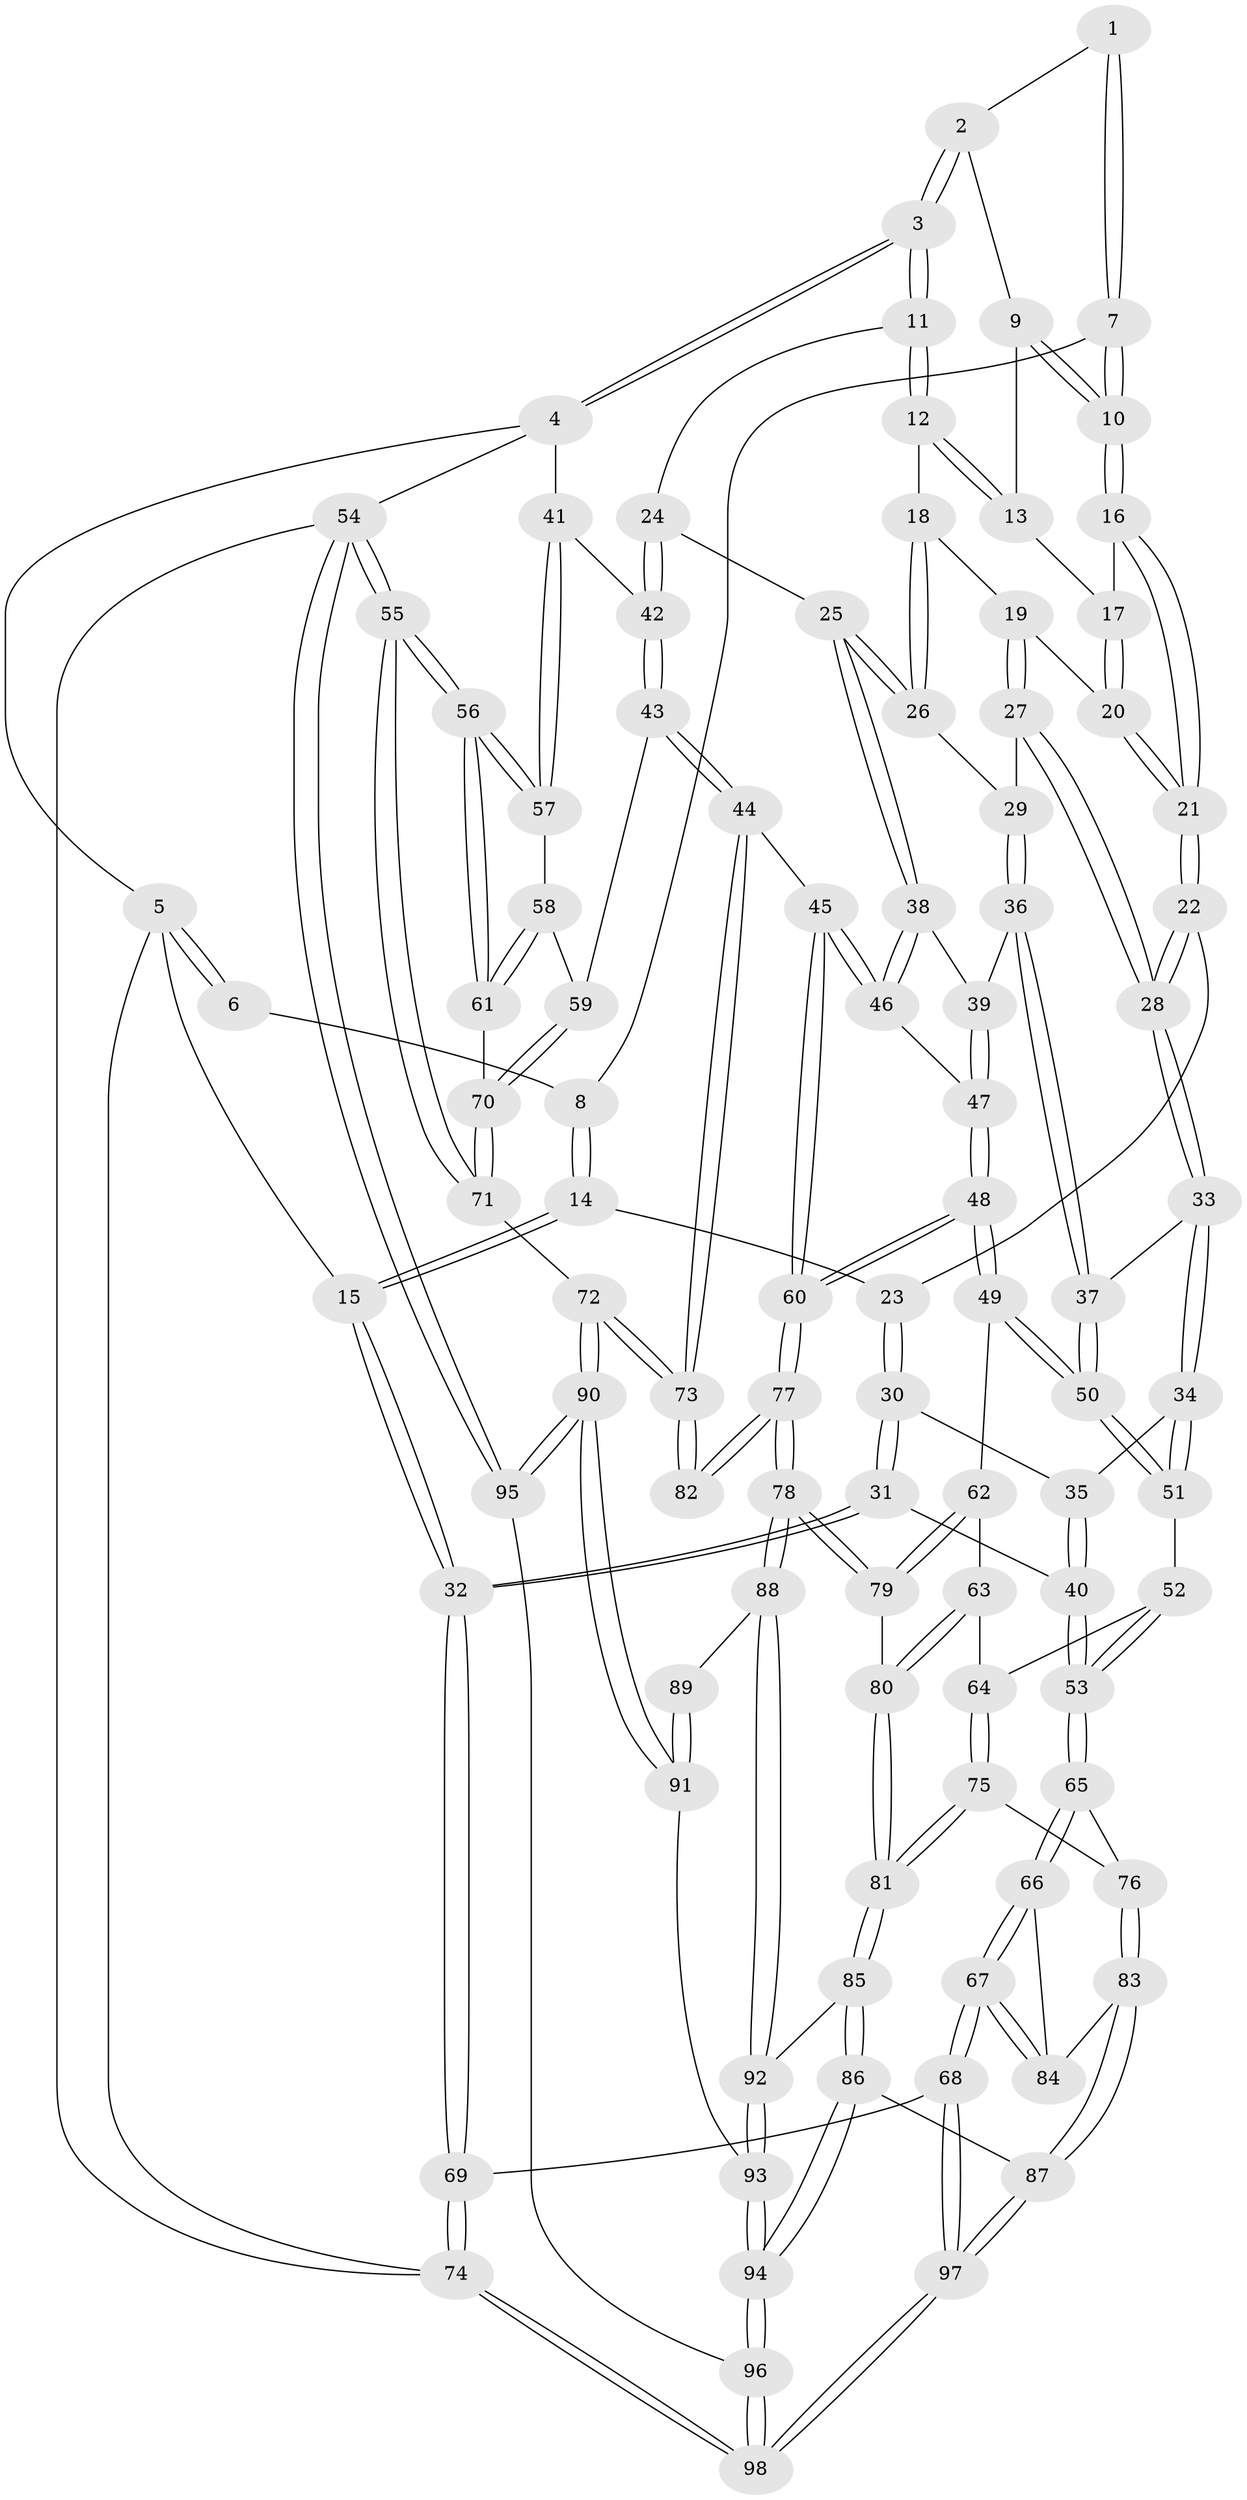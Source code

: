 // coarse degree distribution, {4: 0.47368421052631576, 5: 0.3333333333333333, 7: 0.017543859649122806, 2: 0.03508771929824561, 6: 0.07017543859649122, 3: 0.07017543859649122}
// Generated by graph-tools (version 1.1) at 2025/24/03/03/25 07:24:31]
// undirected, 98 vertices, 242 edges
graph export_dot {
graph [start="1"]
  node [color=gray90,style=filled];
  1 [pos="+0.501083185771802+0"];
  2 [pos="+0.5237103133693402+0"];
  3 [pos="+1+0"];
  4 [pos="+1+0"];
  5 [pos="+0+0"];
  6 [pos="+0.02919065845127985+0"];
  7 [pos="+0.23318821203092827+0.09717712925545678"];
  8 [pos="+0.1526275899255432+0"];
  9 [pos="+0.5007529757514319+0"];
  10 [pos="+0.2453015121073891+0.12066685618699537"];
  11 [pos="+1+0"];
  12 [pos="+0.5097166336992055+0.15735023181964705"];
  13 [pos="+0.44478296035515474+0.054421569670932896"];
  14 [pos="+0.048528827863580204+0.19326012441166399"];
  15 [pos="+0+0.2368300101240979"];
  16 [pos="+0.2513681856284138+0.13844971520574126"];
  17 [pos="+0.40824718425570755+0.08781442140355405"];
  18 [pos="+0.5088026540702344+0.19345663556549036"];
  19 [pos="+0.43931964470863055+0.23140980827489474"];
  20 [pos="+0.41969964548095+0.21848894983501438"];
  21 [pos="+0.2425497460102836+0.19923802396926119"];
  22 [pos="+0.23662105682937729+0.20942711240073106"];
  23 [pos="+0.20647483061519514+0.22541910787362796"];
  24 [pos="+0.722973860635561+0.24864437400252765"];
  25 [pos="+0.6988469701194028+0.26358319673327496"];
  26 [pos="+0.5979477062177836+0.24669714272816753"];
  27 [pos="+0.4394033571358609+0.2675638634438687"];
  28 [pos="+0.32973399989717084+0.3443599008808742"];
  29 [pos="+0.4807454794349202+0.3269908370808177"];
  30 [pos="+0.16463737237855497+0.3214471470721643"];
  31 [pos="+0+0.4220533857873299"];
  32 [pos="+0+0.4028489737332388"];
  33 [pos="+0.3321177366975884+0.3613980550886836"];
  34 [pos="+0.2883611852796151+0.42894642407675354"];
  35 [pos="+0.18896917806600702+0.3676665230450927"];
  36 [pos="+0.48537081421951456+0.39738449490548283"];
  37 [pos="+0.46822805965096875+0.4146051132807285"];
  38 [pos="+0.6368754916902831+0.38290022066394014"];
  39 [pos="+0.5822610764781777+0.3937147015791916"];
  40 [pos="+0.14652574186425393+0.5143828897067577"];
  41 [pos="+1+0"];
  42 [pos="+0.8284434515450058+0.4735482094114441"];
  43 [pos="+0.8258294525699488+0.5049602860313648"];
  44 [pos="+0.7354398981494076+0.5483539482416027"];
  45 [pos="+0.7087145130906473+0.5249675111175814"];
  46 [pos="+0.6658147869880499+0.477349394449125"];
  47 [pos="+0.5499107262108419+0.5243850328862639"];
  48 [pos="+0.4945365832995907+0.5625531710861689"];
  49 [pos="+0.4642388853786311+0.5493927789722282"];
  50 [pos="+0.45249232879353624+0.5185130089182662"];
  51 [pos="+0.2838093722580905+0.47203922595439124"];
  52 [pos="+0.2515178244143114+0.5089307161073724"];
  53 [pos="+0.16560868048274233+0.5323477131923989"];
  54 [pos="+1+1"];
  55 [pos="+1+0.7984384774929781"];
  56 [pos="+1+0.6740623973664012"];
  57 [pos="+1+0.28366408897574935"];
  58 [pos="+0.9413781173955045+0.4898641237936875"];
  59 [pos="+0.8770452201247838+0.5300162917032355"];
  60 [pos="+0.5137933490420259+0.5841107001949295"];
  61 [pos="+1+0.6675392866652917"];
  62 [pos="+0.4636486186042926+0.5499601600729231"];
  63 [pos="+0.3613988759937901+0.6065000031940407"];
  64 [pos="+0.3084184617744789+0.5905250884517536"];
  65 [pos="+0.14707856180100315+0.644716859775987"];
  66 [pos="+0.12198772191083598+0.6636251491575306"];
  67 [pos="+0+0.7506801117578076"];
  68 [pos="+0+0.7532914489237246"];
  69 [pos="+0+0.7319938042754603"];
  70 [pos="+0.9432787865610145+0.6280301772624884"];
  71 [pos="+0.7817336860911793+0.7885408589375716"];
  72 [pos="+0.7767158596023517+0.7909945783543662"];
  73 [pos="+0.7032687189899137+0.6741228610682947"];
  74 [pos="+0+1"];
  75 [pos="+0.24670758543715737+0.6843998875167104"];
  76 [pos="+0.2278180465894403+0.6822934801386824"];
  77 [pos="+0.5189863837962304+0.591667932986222"];
  78 [pos="+0.48167498166620815+0.7367885197478368"];
  79 [pos="+0.4328491062111625+0.6642390098992136"];
  80 [pos="+0.35521915805018667+0.7063984923828556"];
  81 [pos="+0.33843709720080833+0.746988184679944"];
  82 [pos="+0.6349034351041193+0.6708108436670921"];
  83 [pos="+0.19411296423375377+0.8427116599814523"];
  84 [pos="+0.1938787038123866+0.8425434125192621"];
  85 [pos="+0.3504168371708234+0.7816130419752939"];
  86 [pos="+0.30183839579018373+0.8700475394814117"];
  87 [pos="+0.23548195926577353+0.8941258100934778"];
  88 [pos="+0.4820579585386925+0.7419028187032094"];
  89 [pos="+0.6040371421502346+0.6968425424757758"];
  90 [pos="+0.7414254950846066+0.9500803775394684"];
  91 [pos="+0.5501301214233134+0.8323073837216038"];
  92 [pos="+0.4651179135567194+0.7793130945832911"];
  93 [pos="+0.5031573808584981+0.8213465810998043"];
  94 [pos="+0.43301452509433497+0.9775147375464796"];
  95 [pos="+0.7810031998819602+1"];
  96 [pos="+0.5387238762539821+1"];
  97 [pos="+0.15889052642252002+1"];
  98 [pos="+0.13797525723665635+1"];
  1 -- 2;
  1 -- 7;
  1 -- 7;
  2 -- 3;
  2 -- 3;
  2 -- 9;
  3 -- 4;
  3 -- 4;
  3 -- 11;
  3 -- 11;
  4 -- 5;
  4 -- 41;
  4 -- 54;
  5 -- 6;
  5 -- 6;
  5 -- 15;
  5 -- 74;
  6 -- 8;
  7 -- 8;
  7 -- 10;
  7 -- 10;
  8 -- 14;
  8 -- 14;
  9 -- 10;
  9 -- 10;
  9 -- 13;
  10 -- 16;
  10 -- 16;
  11 -- 12;
  11 -- 12;
  11 -- 24;
  12 -- 13;
  12 -- 13;
  12 -- 18;
  13 -- 17;
  14 -- 15;
  14 -- 15;
  14 -- 23;
  15 -- 32;
  15 -- 32;
  16 -- 17;
  16 -- 21;
  16 -- 21;
  17 -- 20;
  17 -- 20;
  18 -- 19;
  18 -- 26;
  18 -- 26;
  19 -- 20;
  19 -- 27;
  19 -- 27;
  20 -- 21;
  20 -- 21;
  21 -- 22;
  21 -- 22;
  22 -- 23;
  22 -- 28;
  22 -- 28;
  23 -- 30;
  23 -- 30;
  24 -- 25;
  24 -- 42;
  24 -- 42;
  25 -- 26;
  25 -- 26;
  25 -- 38;
  25 -- 38;
  26 -- 29;
  27 -- 28;
  27 -- 28;
  27 -- 29;
  28 -- 33;
  28 -- 33;
  29 -- 36;
  29 -- 36;
  30 -- 31;
  30 -- 31;
  30 -- 35;
  31 -- 32;
  31 -- 32;
  31 -- 40;
  32 -- 69;
  32 -- 69;
  33 -- 34;
  33 -- 34;
  33 -- 37;
  34 -- 35;
  34 -- 51;
  34 -- 51;
  35 -- 40;
  35 -- 40;
  36 -- 37;
  36 -- 37;
  36 -- 39;
  37 -- 50;
  37 -- 50;
  38 -- 39;
  38 -- 46;
  38 -- 46;
  39 -- 47;
  39 -- 47;
  40 -- 53;
  40 -- 53;
  41 -- 42;
  41 -- 57;
  41 -- 57;
  42 -- 43;
  42 -- 43;
  43 -- 44;
  43 -- 44;
  43 -- 59;
  44 -- 45;
  44 -- 73;
  44 -- 73;
  45 -- 46;
  45 -- 46;
  45 -- 60;
  45 -- 60;
  46 -- 47;
  47 -- 48;
  47 -- 48;
  48 -- 49;
  48 -- 49;
  48 -- 60;
  48 -- 60;
  49 -- 50;
  49 -- 50;
  49 -- 62;
  50 -- 51;
  50 -- 51;
  51 -- 52;
  52 -- 53;
  52 -- 53;
  52 -- 64;
  53 -- 65;
  53 -- 65;
  54 -- 55;
  54 -- 55;
  54 -- 95;
  54 -- 95;
  54 -- 74;
  55 -- 56;
  55 -- 56;
  55 -- 71;
  55 -- 71;
  56 -- 57;
  56 -- 57;
  56 -- 61;
  56 -- 61;
  57 -- 58;
  58 -- 59;
  58 -- 61;
  58 -- 61;
  59 -- 70;
  59 -- 70;
  60 -- 77;
  60 -- 77;
  61 -- 70;
  62 -- 63;
  62 -- 79;
  62 -- 79;
  63 -- 64;
  63 -- 80;
  63 -- 80;
  64 -- 75;
  64 -- 75;
  65 -- 66;
  65 -- 66;
  65 -- 76;
  66 -- 67;
  66 -- 67;
  66 -- 84;
  67 -- 68;
  67 -- 68;
  67 -- 84;
  67 -- 84;
  68 -- 69;
  68 -- 97;
  68 -- 97;
  69 -- 74;
  69 -- 74;
  70 -- 71;
  70 -- 71;
  71 -- 72;
  72 -- 73;
  72 -- 73;
  72 -- 90;
  72 -- 90;
  73 -- 82;
  73 -- 82;
  74 -- 98;
  74 -- 98;
  75 -- 76;
  75 -- 81;
  75 -- 81;
  76 -- 83;
  76 -- 83;
  77 -- 78;
  77 -- 78;
  77 -- 82;
  77 -- 82;
  78 -- 79;
  78 -- 79;
  78 -- 88;
  78 -- 88;
  79 -- 80;
  80 -- 81;
  80 -- 81;
  81 -- 85;
  81 -- 85;
  83 -- 84;
  83 -- 87;
  83 -- 87;
  85 -- 86;
  85 -- 86;
  85 -- 92;
  86 -- 87;
  86 -- 94;
  86 -- 94;
  87 -- 97;
  87 -- 97;
  88 -- 89;
  88 -- 92;
  88 -- 92;
  89 -- 91;
  89 -- 91;
  90 -- 91;
  90 -- 91;
  90 -- 95;
  90 -- 95;
  91 -- 93;
  92 -- 93;
  92 -- 93;
  93 -- 94;
  93 -- 94;
  94 -- 96;
  94 -- 96;
  95 -- 96;
  96 -- 98;
  96 -- 98;
  97 -- 98;
  97 -- 98;
}
